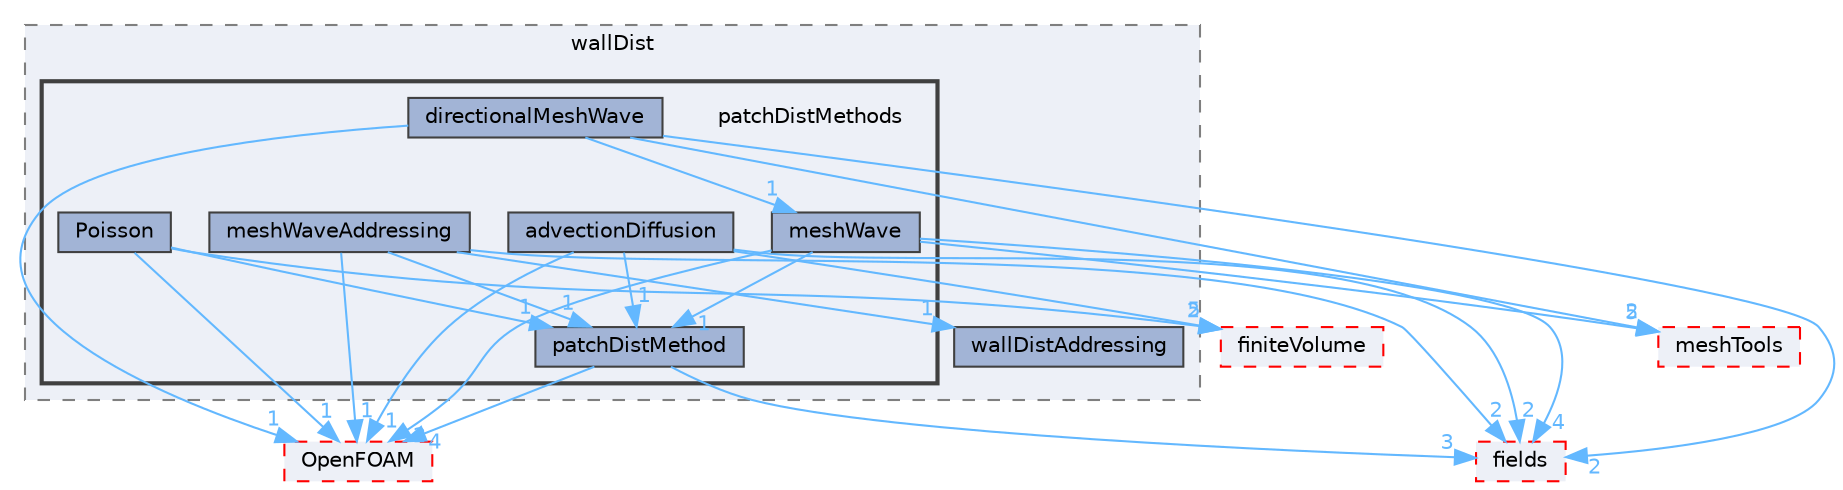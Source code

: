 digraph "src/finiteVolume/fvMesh/wallDist/patchDistMethods"
{
 // LATEX_PDF_SIZE
  bgcolor="transparent";
  edge [fontname=Helvetica,fontsize=10,labelfontname=Helvetica,labelfontsize=10];
  node [fontname=Helvetica,fontsize=10,shape=box,height=0.2,width=0.4];
  compound=true
  subgraph clusterdir_8b2058fecce8beb3c5dcc5bc9fca7b03 {
    graph [ bgcolor="#edf0f7", pencolor="grey50", label="wallDist", fontname=Helvetica,fontsize=10 style="filled,dashed", URL="dir_8b2058fecce8beb3c5dcc5bc9fca7b03.html",tooltip=""]
  dir_1672eeb0dc7baa6a0f0fb4a8fb23ecea [label="wallDistAddressing", fillcolor="#a2b4d6", color="grey25", style="filled", URL="dir_1672eeb0dc7baa6a0f0fb4a8fb23ecea.html",tooltip=""];
  subgraph clusterdir_28bd808b48a939f9343efc27d469bf7b {
    graph [ bgcolor="#edf0f7", pencolor="grey25", label="", fontname=Helvetica,fontsize=10 style="filled,bold", URL="dir_28bd808b48a939f9343efc27d469bf7b.html",tooltip=""]
    dir_28bd808b48a939f9343efc27d469bf7b [shape=plaintext, label="patchDistMethods"];
  dir_45d58a8acd8cdcb90dddf53b056198ab [label="advectionDiffusion", fillcolor="#a2b4d6", color="grey25", style="filled", URL="dir_45d58a8acd8cdcb90dddf53b056198ab.html",tooltip=""];
  dir_0ed48a39b90630c1b884ebb256f15582 [label="directionalMeshWave", fillcolor="#a2b4d6", color="grey25", style="filled", URL="dir_0ed48a39b90630c1b884ebb256f15582.html",tooltip=""];
  dir_20cd797122d8e7de0166f697c9a53d8c [label="meshWave", fillcolor="#a2b4d6", color="grey25", style="filled", URL="dir_20cd797122d8e7de0166f697c9a53d8c.html",tooltip=""];
  dir_6afea3516e2a5d835d8f33175aadda6a [label="meshWaveAddressing", fillcolor="#a2b4d6", color="grey25", style="filled", URL="dir_6afea3516e2a5d835d8f33175aadda6a.html",tooltip=""];
  dir_6e324d8445a9fcc15d11be46c4e01c62 [label="patchDistMethod", fillcolor="#a2b4d6", color="grey25", style="filled", URL="dir_6e324d8445a9fcc15d11be46c4e01c62.html",tooltip=""];
  dir_bb6fc19ebc6404824b124f19fe69caf8 [label="Poisson", fillcolor="#a2b4d6", color="grey25", style="filled", URL="dir_bb6fc19ebc6404824b124f19fe69caf8.html",tooltip=""];
  }
  }
  dir_25ab4a83a983f7bb7a38b7f63bb141b7 [label="fields", fillcolor="#edf0f7", color="red", style="filled,dashed", URL="dir_25ab4a83a983f7bb7a38b7f63bb141b7.html",tooltip=""];
  dir_2ea871e4defbdbd60808750cae643c63 [label="finiteVolume", fillcolor="#edf0f7", color="red", style="filled,dashed", URL="dir_2ea871e4defbdbd60808750cae643c63.html",tooltip=""];
  dir_ae30ad0bef50cf391b24c614251bb9fd [label="meshTools", fillcolor="#edf0f7", color="red", style="filled,dashed", URL="dir_ae30ad0bef50cf391b24c614251bb9fd.html",tooltip=""];
  dir_c5473ff19b20e6ec4dfe5c310b3778a8 [label="OpenFOAM", fillcolor="#edf0f7", color="red", style="filled,dashed", URL="dir_c5473ff19b20e6ec4dfe5c310b3778a8.html",tooltip=""];
  dir_45d58a8acd8cdcb90dddf53b056198ab->dir_25ab4a83a983f7bb7a38b7f63bb141b7 [headlabel="2", labeldistance=1.5 headhref="dir_000075_001332.html" href="dir_000075_001332.html" color="steelblue1" fontcolor="steelblue1"];
  dir_45d58a8acd8cdcb90dddf53b056198ab->dir_2ea871e4defbdbd60808750cae643c63 [headlabel="5", labeldistance=1.5 headhref="dir_000075_001388.html" href="dir_000075_001388.html" color="steelblue1" fontcolor="steelblue1"];
  dir_45d58a8acd8cdcb90dddf53b056198ab->dir_6e324d8445a9fcc15d11be46c4e01c62 [headlabel="1", labeldistance=1.5 headhref="dir_000075_002822.html" href="dir_000075_002822.html" color="steelblue1" fontcolor="steelblue1"];
  dir_45d58a8acd8cdcb90dddf53b056198ab->dir_c5473ff19b20e6ec4dfe5c310b3778a8 [headlabel="1", labeldistance=1.5 headhref="dir_000075_002695.html" href="dir_000075_002695.html" color="steelblue1" fontcolor="steelblue1"];
  dir_0ed48a39b90630c1b884ebb256f15582->dir_20cd797122d8e7de0166f697c9a53d8c [headlabel="1", labeldistance=1.5 headhref="dir_000955_002385.html" href="dir_000955_002385.html" color="steelblue1" fontcolor="steelblue1"];
  dir_0ed48a39b90630c1b884ebb256f15582->dir_25ab4a83a983f7bb7a38b7f63bb141b7 [headlabel="2", labeldistance=1.5 headhref="dir_000955_001332.html" href="dir_000955_001332.html" color="steelblue1" fontcolor="steelblue1"];
  dir_0ed48a39b90630c1b884ebb256f15582->dir_ae30ad0bef50cf391b24c614251bb9fd [headlabel="2", labeldistance=1.5 headhref="dir_000955_002382.html" href="dir_000955_002382.html" color="steelblue1" fontcolor="steelblue1"];
  dir_0ed48a39b90630c1b884ebb256f15582->dir_c5473ff19b20e6ec4dfe5c310b3778a8 [headlabel="1", labeldistance=1.5 headhref="dir_000955_002695.html" href="dir_000955_002695.html" color="steelblue1" fontcolor="steelblue1"];
  dir_20cd797122d8e7de0166f697c9a53d8c->dir_25ab4a83a983f7bb7a38b7f63bb141b7 [headlabel="4", labeldistance=1.5 headhref="dir_002385_001332.html" href="dir_002385_001332.html" color="steelblue1" fontcolor="steelblue1"];
  dir_20cd797122d8e7de0166f697c9a53d8c->dir_6e324d8445a9fcc15d11be46c4e01c62 [headlabel="1", labeldistance=1.5 headhref="dir_002385_002822.html" href="dir_002385_002822.html" color="steelblue1" fontcolor="steelblue1"];
  dir_20cd797122d8e7de0166f697c9a53d8c->dir_ae30ad0bef50cf391b24c614251bb9fd [headlabel="5", labeldistance=1.5 headhref="dir_002385_002382.html" href="dir_002385_002382.html" color="steelblue1" fontcolor="steelblue1"];
  dir_20cd797122d8e7de0166f697c9a53d8c->dir_c5473ff19b20e6ec4dfe5c310b3778a8 [headlabel="2", labeldistance=1.5 headhref="dir_002385_002695.html" href="dir_002385_002695.html" color="steelblue1" fontcolor="steelblue1"];
  dir_6afea3516e2a5d835d8f33175aadda6a->dir_1672eeb0dc7baa6a0f0fb4a8fb23ecea [headlabel="1", labeldistance=1.5 headhref="dir_002387_004340.html" href="dir_002387_004340.html" color="steelblue1" fontcolor="steelblue1"];
  dir_6afea3516e2a5d835d8f33175aadda6a->dir_25ab4a83a983f7bb7a38b7f63bb141b7 [headlabel="2", labeldistance=1.5 headhref="dir_002387_001332.html" href="dir_002387_001332.html" color="steelblue1" fontcolor="steelblue1"];
  dir_6afea3516e2a5d835d8f33175aadda6a->dir_6e324d8445a9fcc15d11be46c4e01c62 [headlabel="1", labeldistance=1.5 headhref="dir_002387_002822.html" href="dir_002387_002822.html" color="steelblue1" fontcolor="steelblue1"];
  dir_6afea3516e2a5d835d8f33175aadda6a->dir_c5473ff19b20e6ec4dfe5c310b3778a8 [headlabel="1", labeldistance=1.5 headhref="dir_002387_002695.html" href="dir_002387_002695.html" color="steelblue1" fontcolor="steelblue1"];
  dir_6e324d8445a9fcc15d11be46c4e01c62->dir_25ab4a83a983f7bb7a38b7f63bb141b7 [headlabel="3", labeldistance=1.5 headhref="dir_002822_001332.html" href="dir_002822_001332.html" color="steelblue1" fontcolor="steelblue1"];
  dir_6e324d8445a9fcc15d11be46c4e01c62->dir_c5473ff19b20e6ec4dfe5c310b3778a8 [headlabel="4", labeldistance=1.5 headhref="dir_002822_002695.html" href="dir_002822_002695.html" color="steelblue1" fontcolor="steelblue1"];
  dir_bb6fc19ebc6404824b124f19fe69caf8->dir_2ea871e4defbdbd60808750cae643c63 [headlabel="2", labeldistance=1.5 headhref="dir_002971_001388.html" href="dir_002971_001388.html" color="steelblue1" fontcolor="steelblue1"];
  dir_bb6fc19ebc6404824b124f19fe69caf8->dir_6e324d8445a9fcc15d11be46c4e01c62 [headlabel="1", labeldistance=1.5 headhref="dir_002971_002822.html" href="dir_002971_002822.html" color="steelblue1" fontcolor="steelblue1"];
  dir_bb6fc19ebc6404824b124f19fe69caf8->dir_c5473ff19b20e6ec4dfe5c310b3778a8 [headlabel="1", labeldistance=1.5 headhref="dir_002971_002695.html" href="dir_002971_002695.html" color="steelblue1" fontcolor="steelblue1"];
}
